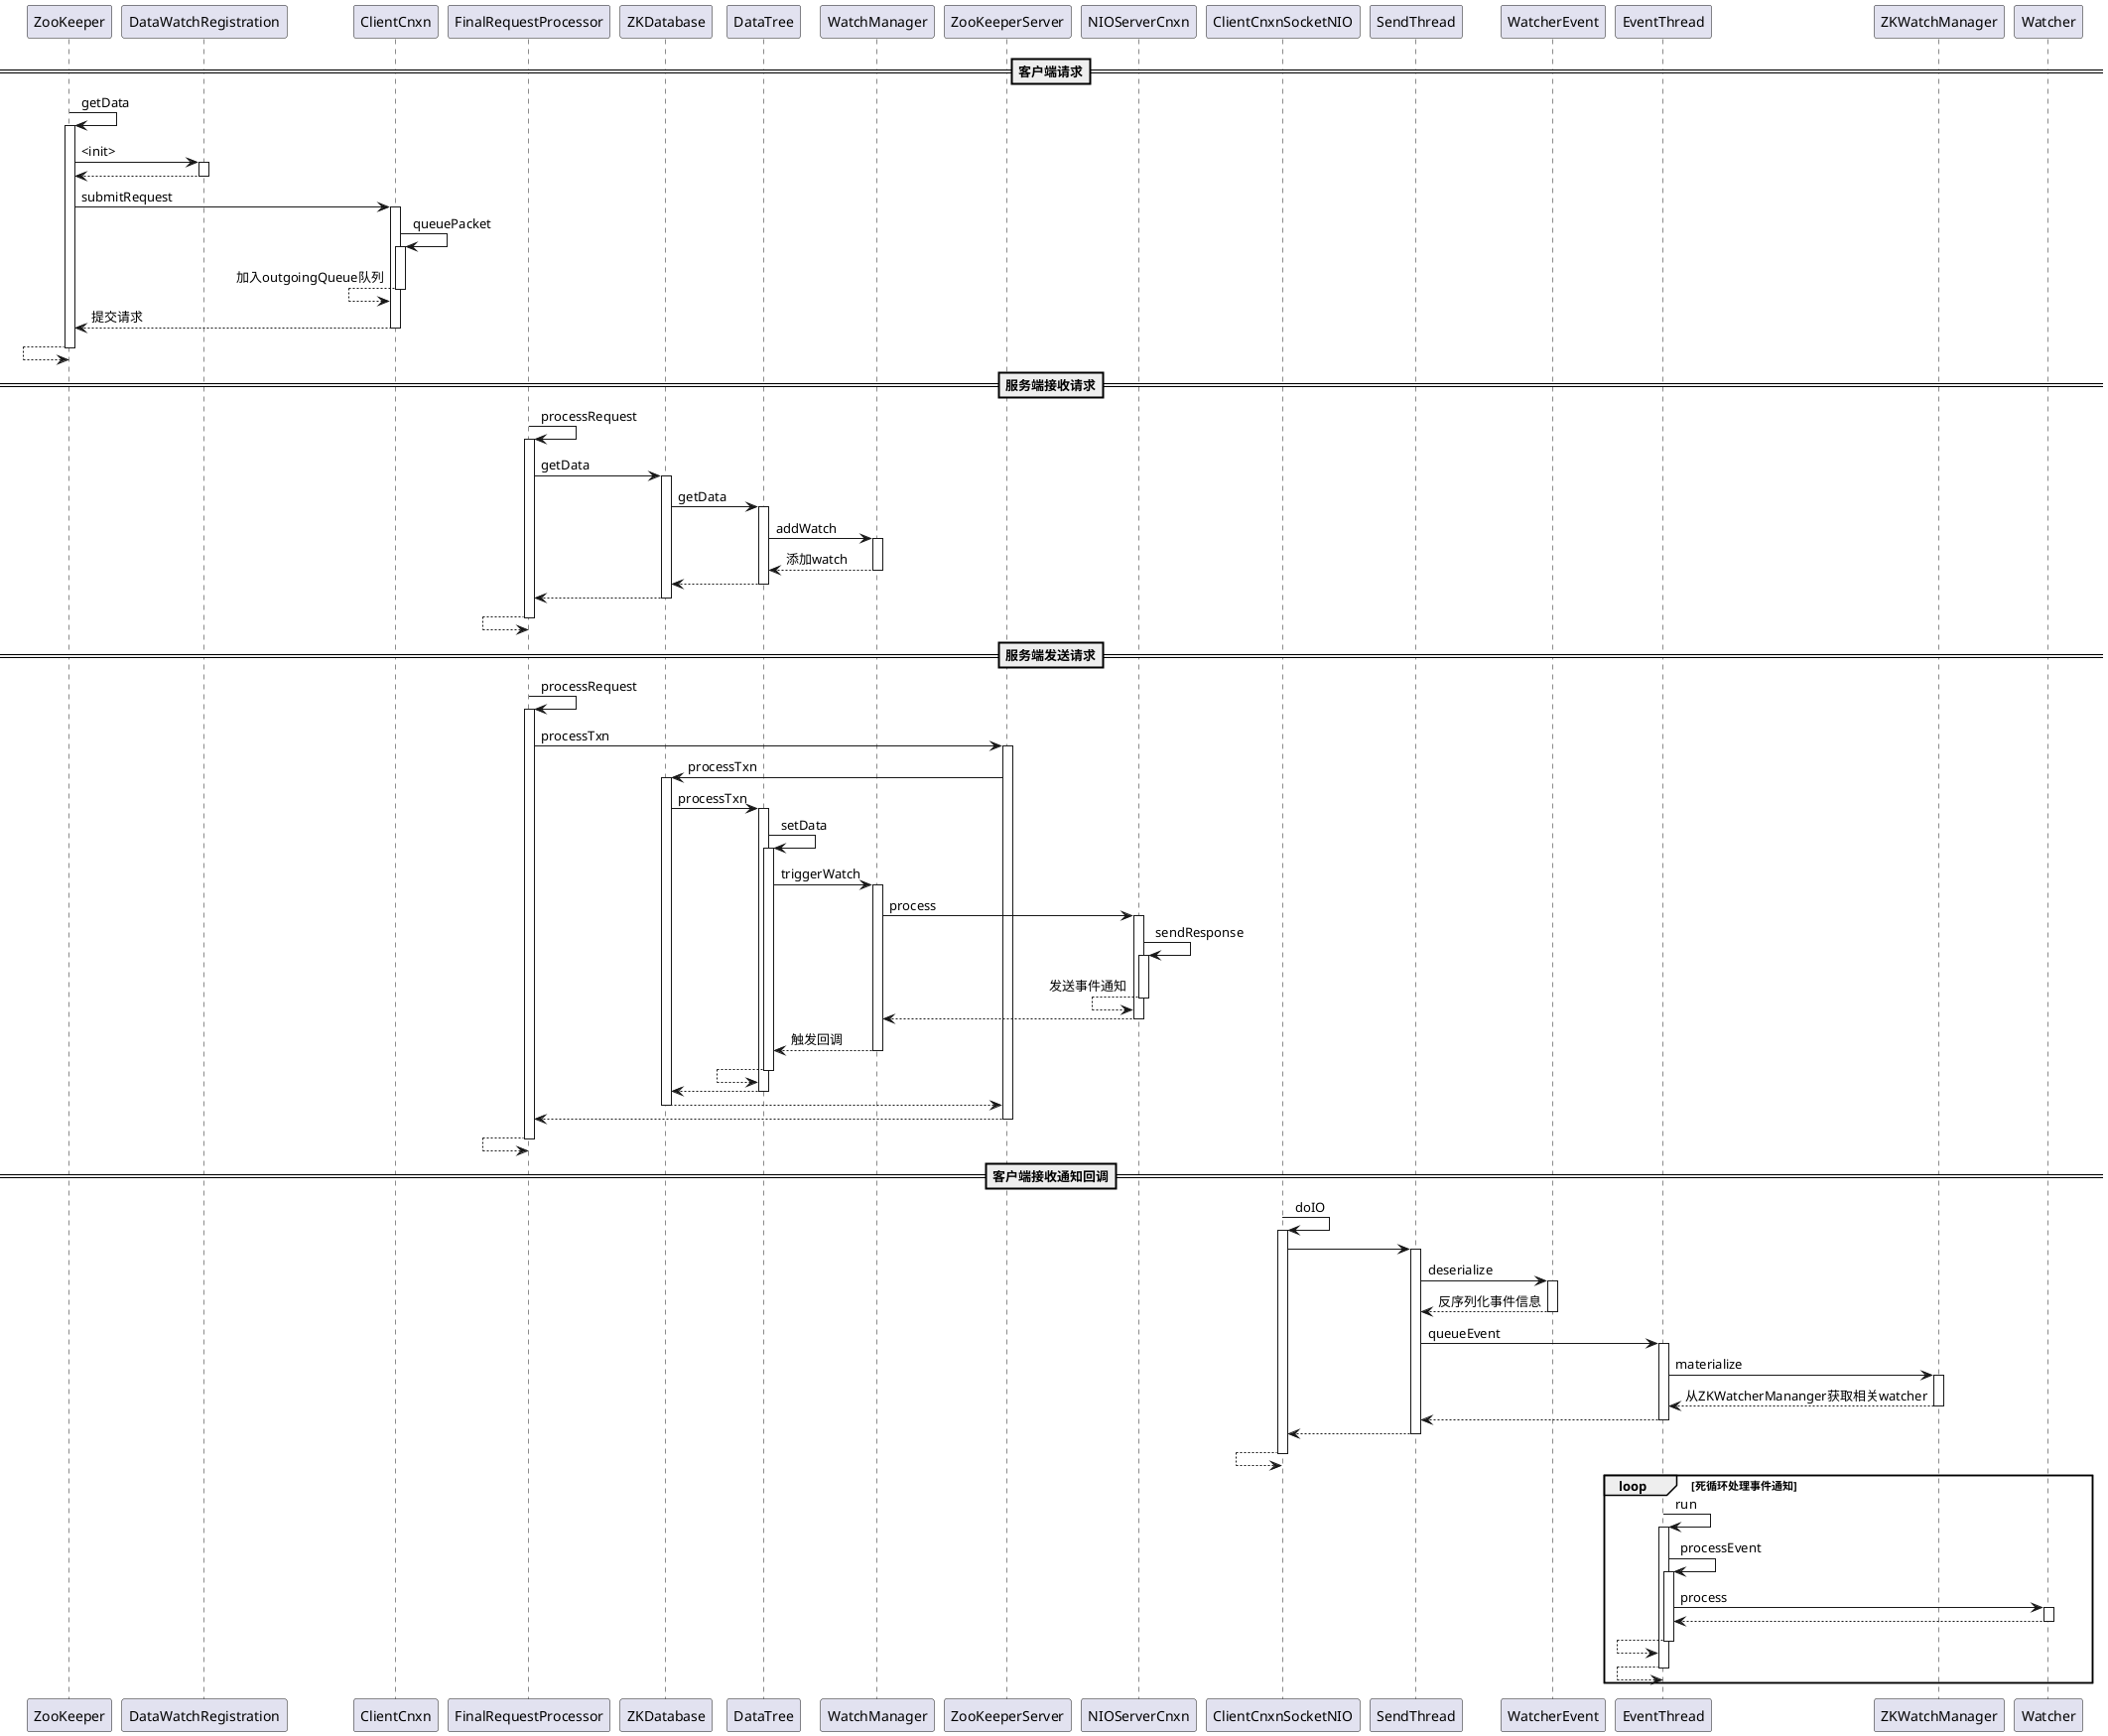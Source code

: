 @startuml


==客户端请求==
ZooKeeper->ZooKeeper:getData
activate ZooKeeper
    ZooKeeper->DataWatchRegistration:<init>
    activate DataWatchRegistration
    ZooKeeper<--DataWatchRegistration:
    deactivate DataWatchRegistration

    ZooKeeper->ClientCnxn:submitRequest
    activate ClientCnxn
        ClientCnxn->ClientCnxn:queuePacket
        activate ClientCnxn
        ClientCnxn<--ClientCnxn:加入outgoingQueue队列
        deactivate ClientCnxn
    ZooKeeper<--ClientCnxn:提交请求
    deactivate ClientCnxn
ZooKeeper<--ZooKeeper:
deactivate ZooKeeper

==服务端接收请求==
FinalRequestProcessor->FinalRequestProcessor:processRequest
activate FinalRequestProcessor
    FinalRequestProcessor->ZKDatabase:getData
    activate ZKDatabase
        ZKDatabase->DataTree:getData
        activate DataTree
            DataTree->WatchManager:addWatch
            activate WatchManager
            DataTree<--WatchManager:添加watch
            deactivate WatchManager
        ZKDatabase<--DataTree:
        deactivate DataTree
    FinalRequestProcessor<--ZKDatabase:
    deactivate ZKDatabase
FinalRequestProcessor<--FinalRequestProcessor:
deactivate FinalRequestProcessor

==服务端发送请求==
FinalRequestProcessor->FinalRequestProcessor:processRequest
activate FinalRequestProcessor
    FinalRequestProcessor->ZooKeeperServer:processTxn
    activate ZooKeeperServer
        ZooKeeperServer->ZKDatabase:processTxn
        activate ZKDatabase
            ZKDatabase->DataTree:processTxn
            activate DataTree
                DataTree->DataTree:setData
                activate DataTree
                    DataTree->WatchManager:triggerWatch
                    activate WatchManager
                        WatchManager->NIOServerCnxn:process
                        activate NIOServerCnxn
                            NIOServerCnxn->NIOServerCnxn:sendResponse
                            activate NIOServerCnxn
                            NIOServerCnxn<--NIOServerCnxn:发送事件通知
                            deactivate NIOServerCnxn
                        WatchManager<--NIOServerCnxn:
                        deactivate NIOServerCnxn
                    DataTree<--WatchManager:触发回调
                    deactivate WatchManager
                DataTree<--DataTree:
                deactivate DataTree
            ZKDatabase<--DataTree:
            deactivate DataTree
        ZooKeeperServer<--ZKDatabase:
        deactivate ZKDatabase
    FinalRequestProcessor<--ZooKeeperServer:
    deactivate ZooKeeperServer
FinalRequestProcessor<--FinalRequestProcessor:
deactivate FinalRequestProcessor

==客户端接收通知回调==
ClientCnxnSocketNIO->ClientCnxnSocketNIO:doIO
    activate ClientCnxnSocketNIO
    ClientCnxnSocketNIO->SendThread:
    activate SendThread
        SendThread->WatcherEvent:deserialize
        activate WatcherEvent
        SendThread<--WatcherEvent:反序列化事件信息
        deactivate WatcherEvent
        SendThread->EventThread:queueEvent
        activate EventThread
            EventThread->ZKWatchManager:materialize
            activate ZKWatchManager
            EventThread<--ZKWatchManager:从ZKWatcherMananger获取相关watcher
            deactivate ZKWatchManager
        SendThread<--EventThread:
        deactivate EventThread
    ClientCnxnSocketNIO<--SendThread:
    deactivate SendThread
ClientCnxnSocketNIO<--ClientCnxnSocketNIO:
deactivate ClientCnxnSocketNIO

loop 死循环处理事件通知
    EventThread->EventThread:run
    activate EventThread
        EventThread->EventThread:processEvent
        activate EventThread
            EventThread->Watcher:process
            activate Watcher
            EventThread<--Watcher:
            deactivate Watcher
        EventThread<--EventThread:
        deactivate EventThread
    EventThread<--EventThread:
    deactivate EventThread
end

@enduml